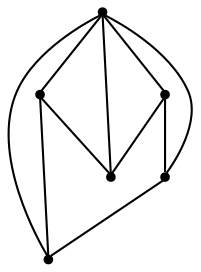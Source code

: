 graph {
  node [shape=point,comment="{\"directed\":false,\"doi\":\"10.1007/978-3-030-68766-3_10\",\"figure\":\"1 (1)\"}"]

  v0 [pos="892.6516164151468,853.1824960640263"]
  v1 [pos="607.6603465040887,1063.86980284442"]
  v2 [pos="768.2786646064159,652.293615141408"]
  v3 [pos="538.5639318594017,837.9281713487117"]
  v4 [pos="392.1239232511761,1160.668390420037"]
  v5 [pos="236.65958152865167,652.293615141408"]

  v0 -- v1 [id="-1",pos="892.6516164151468,853.1824960640263 607.6603465040887,1063.86980284442 607.6603465040887,1063.86980284442 607.6603465040887,1063.86980284442"]
  v5 -- v3 [id="-2",pos="236.65958152865167,652.293615141408 538.5639318594017,837.9281713487117 538.5639318594017,837.9281713487117 538.5639318594017,837.9281713487117"]
  v5 -- v2 [id="-3",pos="236.65958152865167,652.293615141408 768.2786646064159,652.293615141408 768.2786646064159,652.293615141408 768.2786646064159,652.293615141408"]
  v4 -- v1 [id="-4",pos="392.1239232511761,1160.668390420037 607.6603465040887,1063.86980284442 607.6603465040887,1063.86980284442 607.6603465040887,1063.86980284442"]
  v4 -- v5 [id="-6",pos="392.1239232511761,1160.668390420037 236.65958152865167,652.293615141408 236.65958152865167,652.293615141408 236.65958152865167,652.293615141408"]
  v3 -- v0 [id="-7",pos="538.5639318594017,837.9281713487117 892.6516164151468,853.1824960640263 892.6516164151468,853.1824960640263 892.6516164151468,853.1824960640263"]
  v3 -- v2 [id="-10",pos="538.5639318594017,837.9281713487117 768.2786646064159,652.293615141408 768.2786646064159,652.293615141408 768.2786646064159,652.293615141408"]
  v3 -- v4 [id="-11",pos="538.5639318594017,837.9281713487117 392.1239232511761,1160.668390420037 392.1239232511761,1160.668390420037 392.1239232511761,1160.668390420037"]
  v3 -- v1 [id="-12",pos="538.5639318594017,837.9281713487117 607.6603465040887,1063.86980284442 607.6603465040887,1063.86980284442 607.6603465040887,1063.86980284442"]
  v0 -- v2 [id="-19",pos="892.6516164151468,853.1824960640263 768.2786646064159,652.293615141408 768.2786646064159,652.293615141408 768.2786646064159,652.293615141408"]
}